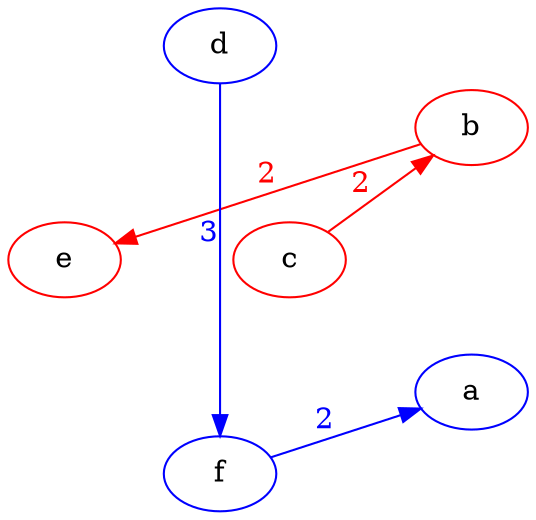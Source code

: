 digraph G {
	graph [layout=twopi, root=c, ranksep=1.5]
	a[color=blue] b[color=red] c[color=red] d[color=blue] e[color=red] f[color=blue]
    {c} -> {b} [label="2", fontcolor=red color=red]
    {b} -> {e} [label="2", fontcolor=red color=red]
    {d} -> {f} [label="3", fontcolor=blue color=blue]
    {f} -> {a} [label="2", fontcolor=blue color=blue]

	{a} -> {b} [label="3", arrowhead=none, style=invis]
	{a} -> {c} [label="3", arrowhead=none, style=invis]
    {a} -> {d} [label="4", arrowhead=none, style=invis]
    {a} -> {e} [label="2", arrowhead=none, style=invis]
    {b} -> {d} [label="4", arrowhead=none, style=invis]
    {b} -> {f} [label="5", arrowhead=none, style=invis]
    {c} -> {d} [label="4", arrowhead=none, style=invis]
    {c} -> {e} [label="4", arrowhead=none, style=invis]
    {c} -> {f} [label="5", arrowhead=none, style=invis]
    {d} -> {e} [label="4", arrowhead=none, style=invis]
    {e} -> {f} [label="4", arrowhead=none, style=invis]
}
